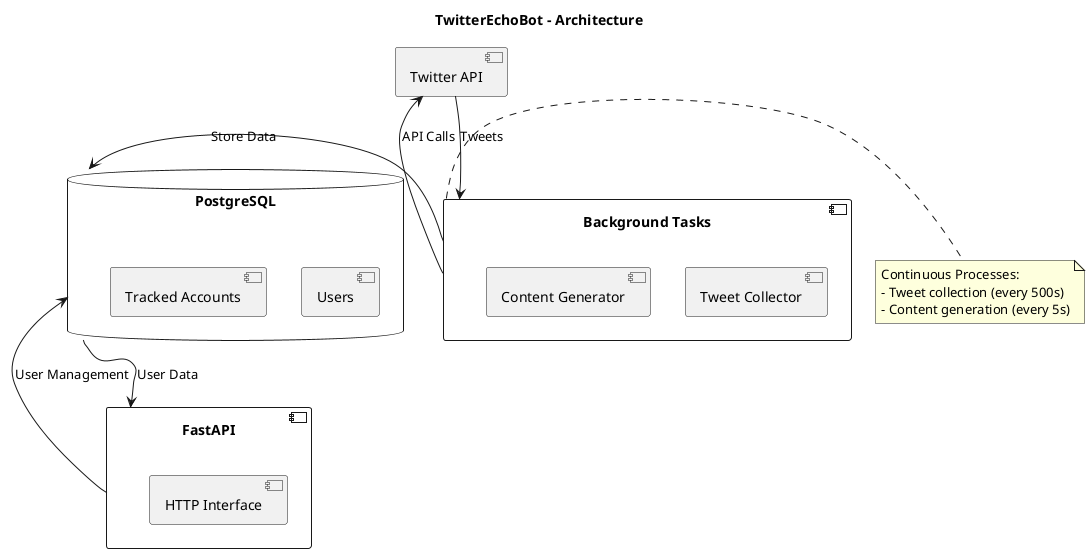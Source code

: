 @startuml
title TwitterEchoBot - Architecture

component "FastAPI" as API {
    [HTTP Interface]
}

component "Background Tasks" as Tasks {
    [Tweet Collector]
    [Content Generator]
}

database "PostgreSQL" as DB {
    [Users]
    [Tracked Accounts]
}

[Twitter API] as Twitter

API -> DB: User Management
Tasks -> Twitter: API Calls
Tasks -> DB: Store Data
Twitter --> Tasks: Tweets
DB --> API: User Data

note right of Tasks
    Continuous Processes:
    - Tweet collection (every 500s)
    - Content generation (every 5s)
end note
@enduml
